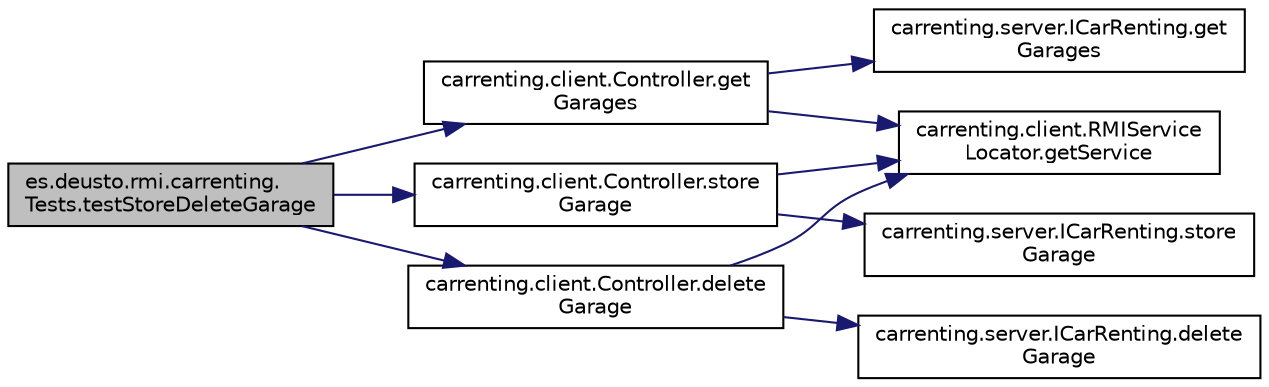 digraph "es.deusto.rmi.carrenting.Tests.testStoreDeleteGarage"
{
 // LATEX_PDF_SIZE
  edge [fontname="Helvetica",fontsize="10",labelfontname="Helvetica",labelfontsize="10"];
  node [fontname="Helvetica",fontsize="10",shape=record];
  rankdir="LR";
  Node107 [label="es.deusto.rmi.carrenting.\lTests.testStoreDeleteGarage",height=0.2,width=0.4,color="black", fillcolor="grey75", style="filled", fontcolor="black",tooltip=" "];
  Node107 -> Node108 [color="midnightblue",fontsize="10",style="solid",fontname="Helvetica"];
  Node108 [label="carrenting.client.Controller.store\lGarage",height=0.2,width=0.4,color="black", fillcolor="white", style="filled",URL="$classcarrenting_1_1client_1_1_controller.html#ab6ddf6da22a98db5fe72e2c4b19c70d0",tooltip=" "];
  Node108 -> Node109 [color="midnightblue",fontsize="10",style="solid",fontname="Helvetica"];
  Node109 [label="carrenting.client.RMIService\lLocator.getService",height=0.2,width=0.4,color="black", fillcolor="white", style="filled",URL="$classcarrenting_1_1client_1_1_r_m_i_service_locator.html#a0ac0c6fa2786c97632c927749a53237c",tooltip=" "];
  Node108 -> Node110 [color="midnightblue",fontsize="10",style="solid",fontname="Helvetica"];
  Node110 [label="carrenting.server.ICarRenting.store\lGarage",height=0.2,width=0.4,color="black", fillcolor="white", style="filled",URL="$interfacecarrenting_1_1server_1_1_i_car_renting.html#a2a6b576363c023ef94615f58d7305222",tooltip=" "];
  Node107 -> Node111 [color="midnightblue",fontsize="10",style="solid",fontname="Helvetica"];
  Node111 [label="carrenting.client.Controller.get\lGarages",height=0.2,width=0.4,color="black", fillcolor="white", style="filled",URL="$classcarrenting_1_1client_1_1_controller.html#a38355c55fd14b445cbc7e420a5c36fa7",tooltip=" "];
  Node111 -> Node109 [color="midnightblue",fontsize="10",style="solid",fontname="Helvetica"];
  Node111 -> Node112 [color="midnightblue",fontsize="10",style="solid",fontname="Helvetica"];
  Node112 [label="carrenting.server.ICarRenting.get\lGarages",height=0.2,width=0.4,color="black", fillcolor="white", style="filled",URL="$interfacecarrenting_1_1server_1_1_i_car_renting.html#a3192598ccc120a739ca168df03c23681",tooltip=" "];
  Node107 -> Node113 [color="midnightblue",fontsize="10",style="solid",fontname="Helvetica"];
  Node113 [label="carrenting.client.Controller.delete\lGarage",height=0.2,width=0.4,color="black", fillcolor="white", style="filled",URL="$classcarrenting_1_1client_1_1_controller.html#a41f7110cdb9a72be3de30b5ddd7ac8e3",tooltip=" "];
  Node113 -> Node109 [color="midnightblue",fontsize="10",style="solid",fontname="Helvetica"];
  Node113 -> Node114 [color="midnightblue",fontsize="10",style="solid",fontname="Helvetica"];
  Node114 [label="carrenting.server.ICarRenting.delete\lGarage",height=0.2,width=0.4,color="black", fillcolor="white", style="filled",URL="$interfacecarrenting_1_1server_1_1_i_car_renting.html#a962ebc71ee856ffdda808876d3a26e79",tooltip=" "];
}
